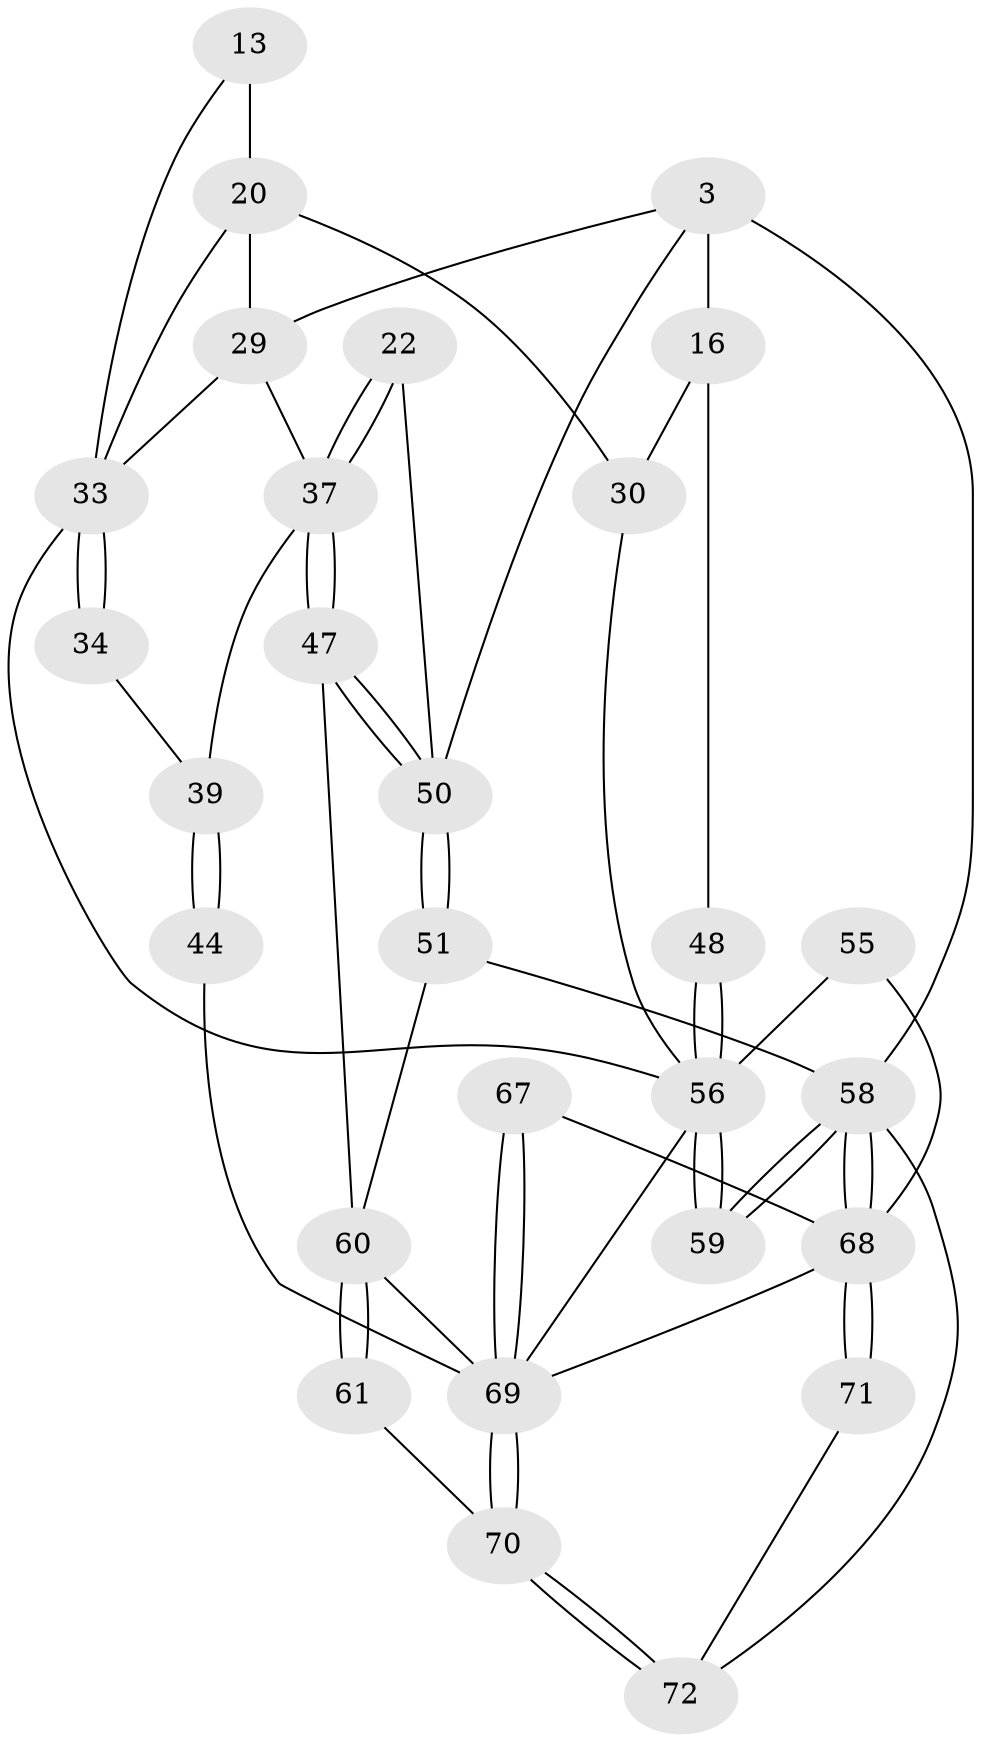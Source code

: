 // original degree distribution, {3: 0.027777777777777776, 6: 0.25, 5: 0.4444444444444444, 4: 0.2777777777777778}
// Generated by graph-tools (version 1.1) at 2025/05/03/04/25 22:05:38]
// undirected, 28 vertices, 61 edges
graph export_dot {
graph [start="1"]
  node [color=gray90,style=filled];
  3 [pos="+0+0",super="+2"];
  13 [pos="+0.4638411025882238+0.16424682957518746"];
  16 [pos="+1+0.25099215957018994",super="+15+14"];
  20 [pos="+0.62293946505881+0.2634394751607342",super="+17"];
  22 [pos="+0+0.284797033628864"];
  29 [pos="+0.3071336328370999+0.36564422997396195",super="+26"];
  30 [pos="+0.7624945874073251+0.4485340067020544",super="+19+18"];
  33 [pos="+0.5275231402699591+0.5043263634968476",super="+24+25+28"];
  34 [pos="+0.4339386361529207+0.41666551797780027"];
  37 [pos="+0.13820494321014284+0.46627942675692535",super="+36+21+35"];
  39 [pos="+0.2259532623446473+0.4540734010043449",super="+38"];
  44 [pos="+0.3219810099691329+0.6153452944912599"];
  47 [pos="+0.13325735025909455+0.4737360817299655"];
  48 [pos="+1+0.5441210797130008"];
  50 [pos="+0+0.5063077694245266",super="+23"];
  51 [pos="+0+0.8567313895594287"];
  55 [pos="+0.8184926487399342+0.7640427166104166"];
  56 [pos="+1+0.6238345570173971",super="+53+54+49"];
  58 [pos="+1+1",super="+57"];
  59 [pos="+1+0.9229353291668155"];
  60 [pos="+0.0999827800806971+0.797881220808599",super="+52"];
  61 [pos="+0.07035629376607813+0.8123991849107233"];
  67 [pos="+0.4067110707332176+0.8965818641488498"];
  68 [pos="+0.902652210337765+1",super="+64+65+66"];
  69 [pos="+0.2794456574591979+0.9876567198347078",super="+63+62+43"];
  70 [pos="+0.2551135554850092+1"];
  71 [pos="+0.5252120602352075+1"];
  72 [pos="+0.24597622717337045+1"];
  3 -- 16 [weight=2];
  3 -- 58 [weight=2];
  3 -- 50;
  3 -- 29;
  13 -- 20 [weight=2];
  13 -- 33;
  16 -- 48;
  16 -- 30 [weight=3];
  20 -- 33;
  20 -- 30 [weight=2];
  20 -- 29;
  22 -- 37 [weight=2];
  22 -- 37;
  22 -- 50;
  29 -- 33 [weight=2];
  29 -- 37 [weight=3];
  30 -- 56;
  33 -- 34 [weight=2];
  33 -- 34;
  33 -- 56;
  34 -- 39;
  37 -- 47;
  37 -- 47;
  37 -- 39;
  39 -- 44 [weight=2];
  39 -- 44;
  44 -- 69;
  47 -- 50;
  47 -- 50;
  47 -- 60;
  48 -- 56 [weight=2];
  48 -- 56;
  50 -- 51;
  50 -- 51;
  51 -- 58;
  51 -- 60;
  55 -- 56 [weight=2];
  55 -- 68;
  56 -- 59 [weight=2];
  56 -- 59;
  56 -- 69;
  58 -- 59;
  58 -- 59;
  58 -- 68;
  58 -- 68;
  58 -- 72;
  60 -- 61 [weight=2];
  60 -- 61;
  60 -- 69 [weight=2];
  61 -- 70;
  67 -- 69 [weight=2];
  67 -- 69;
  67 -- 68;
  68 -- 71 [weight=2];
  68 -- 71;
  68 -- 69;
  69 -- 70;
  69 -- 70;
  70 -- 72;
  70 -- 72;
  71 -- 72;
}
